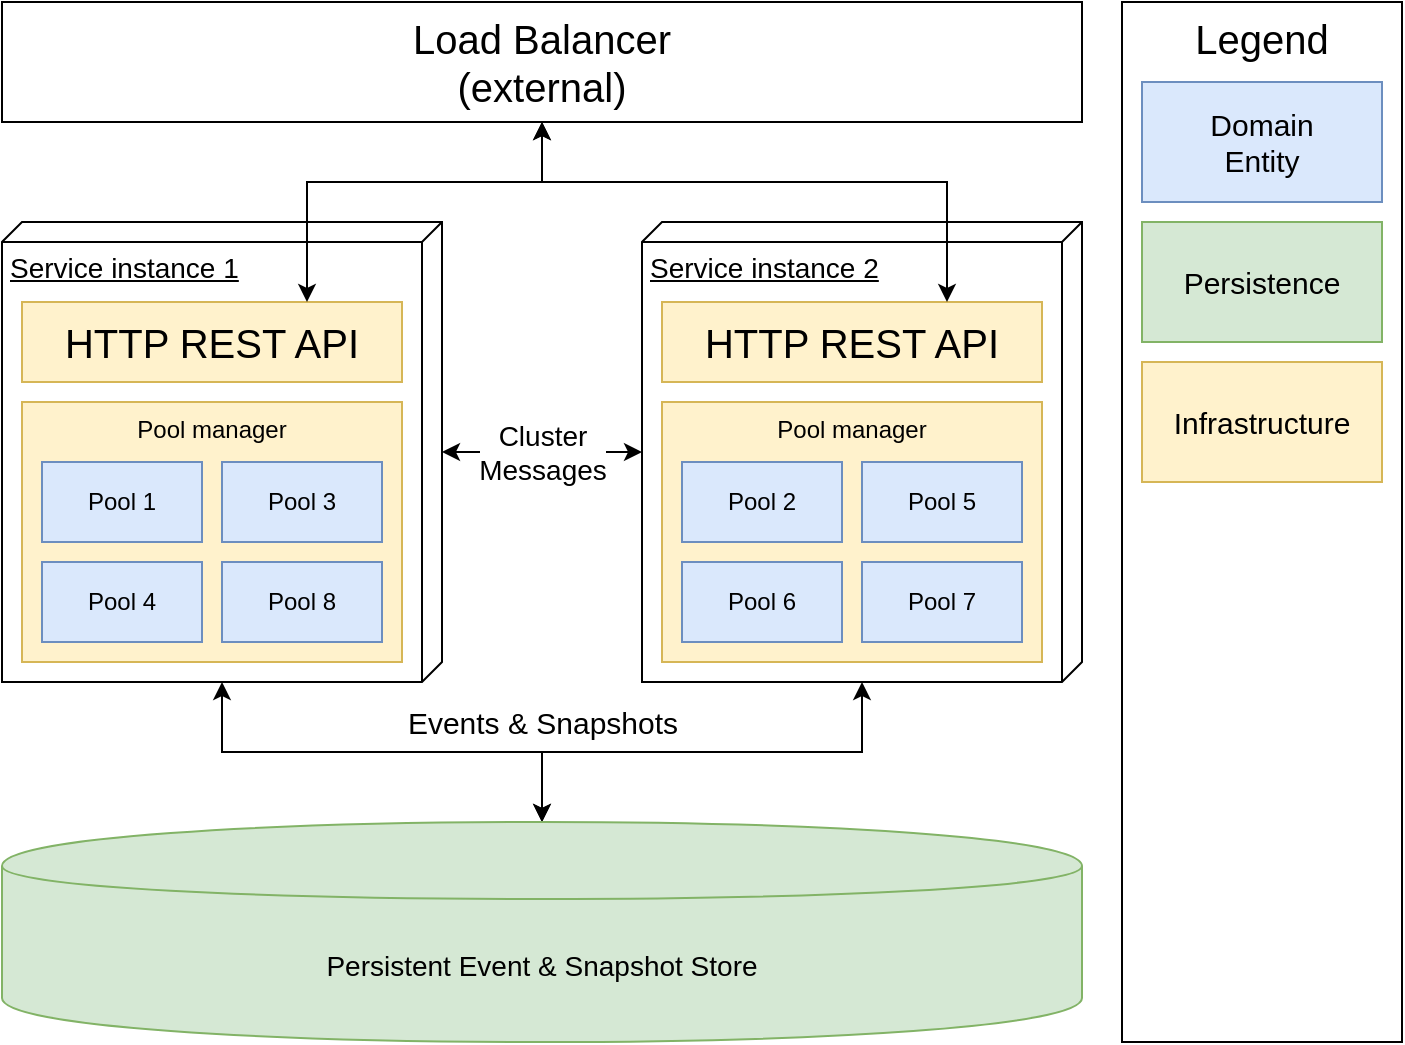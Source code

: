 <mxfile version="12.9.14" type="device"><diagram id="LK8TuRsa2vT0VlihYCzC" name="Page-1"><mxGraphModel dx="2010" dy="1134" grid="1" gridSize="10" guides="1" tooltips="1" connect="1" arrows="1" fold="1" page="1" pageScale="1" pageWidth="850" pageHeight="1100" math="0" shadow="0"><root><mxCell id="0"/><mxCell id="1" parent="0"/><mxCell id="tTwzh7BgLfRT5gA1_CXw-20" value="Cluster&lt;br&gt;Messages" style="edgeStyle=orthogonalEdgeStyle;rounded=0;orthogonalLoop=1;jettySize=auto;html=1;fontSize=14;startArrow=classic;startFill=1;" edge="1" parent="1" source="tTwzh7BgLfRT5gA1_CXw-3" target="tTwzh7BgLfRT5gA1_CXw-14"><mxGeometry relative="1" as="geometry"/></mxCell><mxCell id="tTwzh7BgLfRT5gA1_CXw-23" style="edgeStyle=orthogonalEdgeStyle;rounded=0;orthogonalLoop=1;jettySize=auto;html=1;startArrow=classic;startFill=1;fontSize=14;" edge="1" parent="1" source="tTwzh7BgLfRT5gA1_CXw-3" target="tTwzh7BgLfRT5gA1_CXw-22"><mxGeometry relative="1" as="geometry"/></mxCell><mxCell id="tTwzh7BgLfRT5gA1_CXw-25" value="Events &amp;amp; Snapshots" style="edgeLabel;html=1;align=center;verticalAlign=middle;resizable=0;points=[];fontSize=15;" vertex="1" connectable="0" parent="tTwzh7BgLfRT5gA1_CXw-23"><mxGeometry x="0.591" y="3" relative="1" as="geometry"><mxPoint x="12" y="-12" as="offset"/></mxGeometry></mxCell><mxCell id="tTwzh7BgLfRT5gA1_CXw-3" value="Service instance 1" style="verticalAlign=top;align=left;spacingTop=8;spacingLeft=2;spacingRight=12;shape=cube;size=10;direction=south;fontStyle=4;html=1;fontSize=14;" vertex="1" parent="1"><mxGeometry x="40" y="430" width="220" height="230" as="geometry"/></mxCell><mxCell id="tTwzh7BgLfRT5gA1_CXw-5" value="Pool manager" style="rounded=0;whiteSpace=wrap;html=1;verticalAlign=top;fillColor=#fff2cc;strokeColor=#d6b656;" vertex="1" parent="1"><mxGeometry x="50" y="520" width="190" height="130" as="geometry"/></mxCell><mxCell id="tTwzh7BgLfRT5gA1_CXw-4" value="Pool 1" style="rounded=0;whiteSpace=wrap;html=1;fillColor=#dae8fc;strokeColor=#6c8ebf;" vertex="1" parent="1"><mxGeometry x="60" y="550" width="80" height="40" as="geometry"/></mxCell><mxCell id="tTwzh7BgLfRT5gA1_CXw-6" value="Pool 3" style="rounded=0;whiteSpace=wrap;html=1;fillColor=#dae8fc;strokeColor=#6c8ebf;" vertex="1" parent="1"><mxGeometry x="150" y="550" width="80" height="40" as="geometry"/></mxCell><mxCell id="tTwzh7BgLfRT5gA1_CXw-7" value="Pool 4" style="rounded=0;whiteSpace=wrap;html=1;fillColor=#dae8fc;strokeColor=#6c8ebf;" vertex="1" parent="1"><mxGeometry x="60" y="600" width="80" height="40" as="geometry"/></mxCell><mxCell id="tTwzh7BgLfRT5gA1_CXw-8" value="Pool 8" style="rounded=0;whiteSpace=wrap;html=1;fillColor=#dae8fc;strokeColor=#6c8ebf;" vertex="1" parent="1"><mxGeometry x="150" y="600" width="80" height="40" as="geometry"/></mxCell><mxCell id="tTwzh7BgLfRT5gA1_CXw-24" style="edgeStyle=orthogonalEdgeStyle;rounded=0;orthogonalLoop=1;jettySize=auto;html=1;entryX=0.5;entryY=0;entryDx=0;entryDy=0;startArrow=classic;startFill=1;fontSize=14;" edge="1" parent="1" source="tTwzh7BgLfRT5gA1_CXw-14" target="tTwzh7BgLfRT5gA1_CXw-22"><mxGeometry relative="1" as="geometry"/></mxCell><mxCell id="tTwzh7BgLfRT5gA1_CXw-14" value="Service instance 2" style="verticalAlign=top;align=left;spacingTop=8;spacingLeft=2;spacingRight=12;shape=cube;size=10;direction=south;fontStyle=4;html=1;fontSize=14;" vertex="1" parent="1"><mxGeometry x="360" y="430" width="220" height="230" as="geometry"/></mxCell><mxCell id="tTwzh7BgLfRT5gA1_CXw-15" value="Pool manager" style="rounded=0;whiteSpace=wrap;html=1;verticalAlign=top;fillColor=#fff2cc;strokeColor=#d6b656;" vertex="1" parent="1"><mxGeometry x="370" y="520" width="190" height="130" as="geometry"/></mxCell><mxCell id="tTwzh7BgLfRT5gA1_CXw-16" value="Pool 2&lt;br&gt;" style="rounded=0;whiteSpace=wrap;html=1;fillColor=#dae8fc;strokeColor=#6c8ebf;" vertex="1" parent="1"><mxGeometry x="380" y="550" width="80" height="40" as="geometry"/></mxCell><mxCell id="tTwzh7BgLfRT5gA1_CXw-17" value="Pool 5" style="rounded=0;whiteSpace=wrap;html=1;fillColor=#dae8fc;strokeColor=#6c8ebf;" vertex="1" parent="1"><mxGeometry x="470" y="550" width="80" height="40" as="geometry"/></mxCell><mxCell id="tTwzh7BgLfRT5gA1_CXw-18" value="Pool 6" style="rounded=0;whiteSpace=wrap;html=1;fillColor=#dae8fc;strokeColor=#6c8ebf;" vertex="1" parent="1"><mxGeometry x="380" y="600" width="80" height="40" as="geometry"/></mxCell><mxCell id="tTwzh7BgLfRT5gA1_CXw-19" value="Pool 7" style="rounded=0;whiteSpace=wrap;html=1;fillColor=#dae8fc;strokeColor=#6c8ebf;" vertex="1" parent="1"><mxGeometry x="470" y="600" width="80" height="40" as="geometry"/></mxCell><mxCell id="tTwzh7BgLfRT5gA1_CXw-22" value="Persistent Event &amp;amp; Snapshot Store" style="shape=cylinder;whiteSpace=wrap;html=1;boundedLbl=1;backgroundOutline=1;fontSize=14;fillColor=#d5e8d4;strokeColor=#82b366;" vertex="1" parent="1"><mxGeometry x="40" y="730" width="540" height="110" as="geometry"/></mxCell><mxCell id="tTwzh7BgLfRT5gA1_CXw-26" value="Legend" style="rounded=0;whiteSpace=wrap;html=1;fontSize=20;verticalAlign=top;" vertex="1" parent="1"><mxGeometry x="600" y="320" width="140" height="520" as="geometry"/></mxCell><mxCell id="tTwzh7BgLfRT5gA1_CXw-27" value="Domain&lt;br&gt;Entity" style="rounded=0;whiteSpace=wrap;html=1;fontSize=15;fillColor=#dae8fc;strokeColor=#6c8ebf;" vertex="1" parent="1"><mxGeometry x="610" y="360" width="120" height="60" as="geometry"/></mxCell><mxCell id="tTwzh7BgLfRT5gA1_CXw-29" value="Persistence" style="rounded=0;whiteSpace=wrap;html=1;fontSize=15;fillColor=#d5e8d4;strokeColor=#82b366;" vertex="1" parent="1"><mxGeometry x="610" y="430" width="120" height="60" as="geometry"/></mxCell><mxCell id="tTwzh7BgLfRT5gA1_CXw-30" value="Infrastructure" style="rounded=0;whiteSpace=wrap;html=1;fontSize=15;fillColor=#fff2cc;strokeColor=#d6b656;" vertex="1" parent="1"><mxGeometry x="610" y="500" width="120" height="60" as="geometry"/></mxCell><mxCell id="tTwzh7BgLfRT5gA1_CXw-31" value="HTTP REST API" style="rounded=0;whiteSpace=wrap;html=1;fontSize=20;fillColor=#fff2cc;strokeColor=#d6b656;" vertex="1" parent="1"><mxGeometry x="50" y="470" width="190" height="40" as="geometry"/></mxCell><mxCell id="tTwzh7BgLfRT5gA1_CXw-32" value="HTTP REST API" style="rounded=0;whiteSpace=wrap;html=1;fontSize=20;fillColor=#fff2cc;strokeColor=#d6b656;" vertex="1" parent="1"><mxGeometry x="370" y="470" width="190" height="40" as="geometry"/></mxCell><mxCell id="tTwzh7BgLfRT5gA1_CXw-34" style="edgeStyle=orthogonalEdgeStyle;rounded=0;orthogonalLoop=1;jettySize=auto;html=1;entryX=0.75;entryY=0;entryDx=0;entryDy=0;startArrow=classic;startFill=1;fontSize=20;" edge="1" parent="1" source="tTwzh7BgLfRT5gA1_CXw-33" target="tTwzh7BgLfRT5gA1_CXw-31"><mxGeometry relative="1" as="geometry"><Array as="points"><mxPoint x="310" y="410"/><mxPoint x="193" y="410"/></Array></mxGeometry></mxCell><mxCell id="tTwzh7BgLfRT5gA1_CXw-35" style="edgeStyle=orthogonalEdgeStyle;rounded=0;orthogonalLoop=1;jettySize=auto;html=1;entryX=0.75;entryY=0;entryDx=0;entryDy=0;startArrow=classic;startFill=1;fontSize=20;" edge="1" parent="1" source="tTwzh7BgLfRT5gA1_CXw-33" target="tTwzh7BgLfRT5gA1_CXw-32"><mxGeometry relative="1" as="geometry"><Array as="points"><mxPoint x="310" y="410"/><mxPoint x="513" y="410"/></Array></mxGeometry></mxCell><mxCell id="tTwzh7BgLfRT5gA1_CXw-33" value="Load Balancer&lt;br&gt;(external)" style="rounded=0;whiteSpace=wrap;html=1;fontSize=20;" vertex="1" parent="1"><mxGeometry x="40" y="320" width="540" height="60" as="geometry"/></mxCell></root></mxGraphModel></diagram></mxfile>